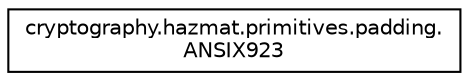 digraph "Graphical Class Hierarchy"
{
 // LATEX_PDF_SIZE
  edge [fontname="Helvetica",fontsize="10",labelfontname="Helvetica",labelfontsize="10"];
  node [fontname="Helvetica",fontsize="10",shape=record];
  rankdir="LR";
  Node0 [label="cryptography.hazmat.primitives.padding.\lANSIX923",height=0.2,width=0.4,color="black", fillcolor="white", style="filled",URL="$classcryptography_1_1hazmat_1_1primitives_1_1padding_1_1ANSIX923.html",tooltip=" "];
}
